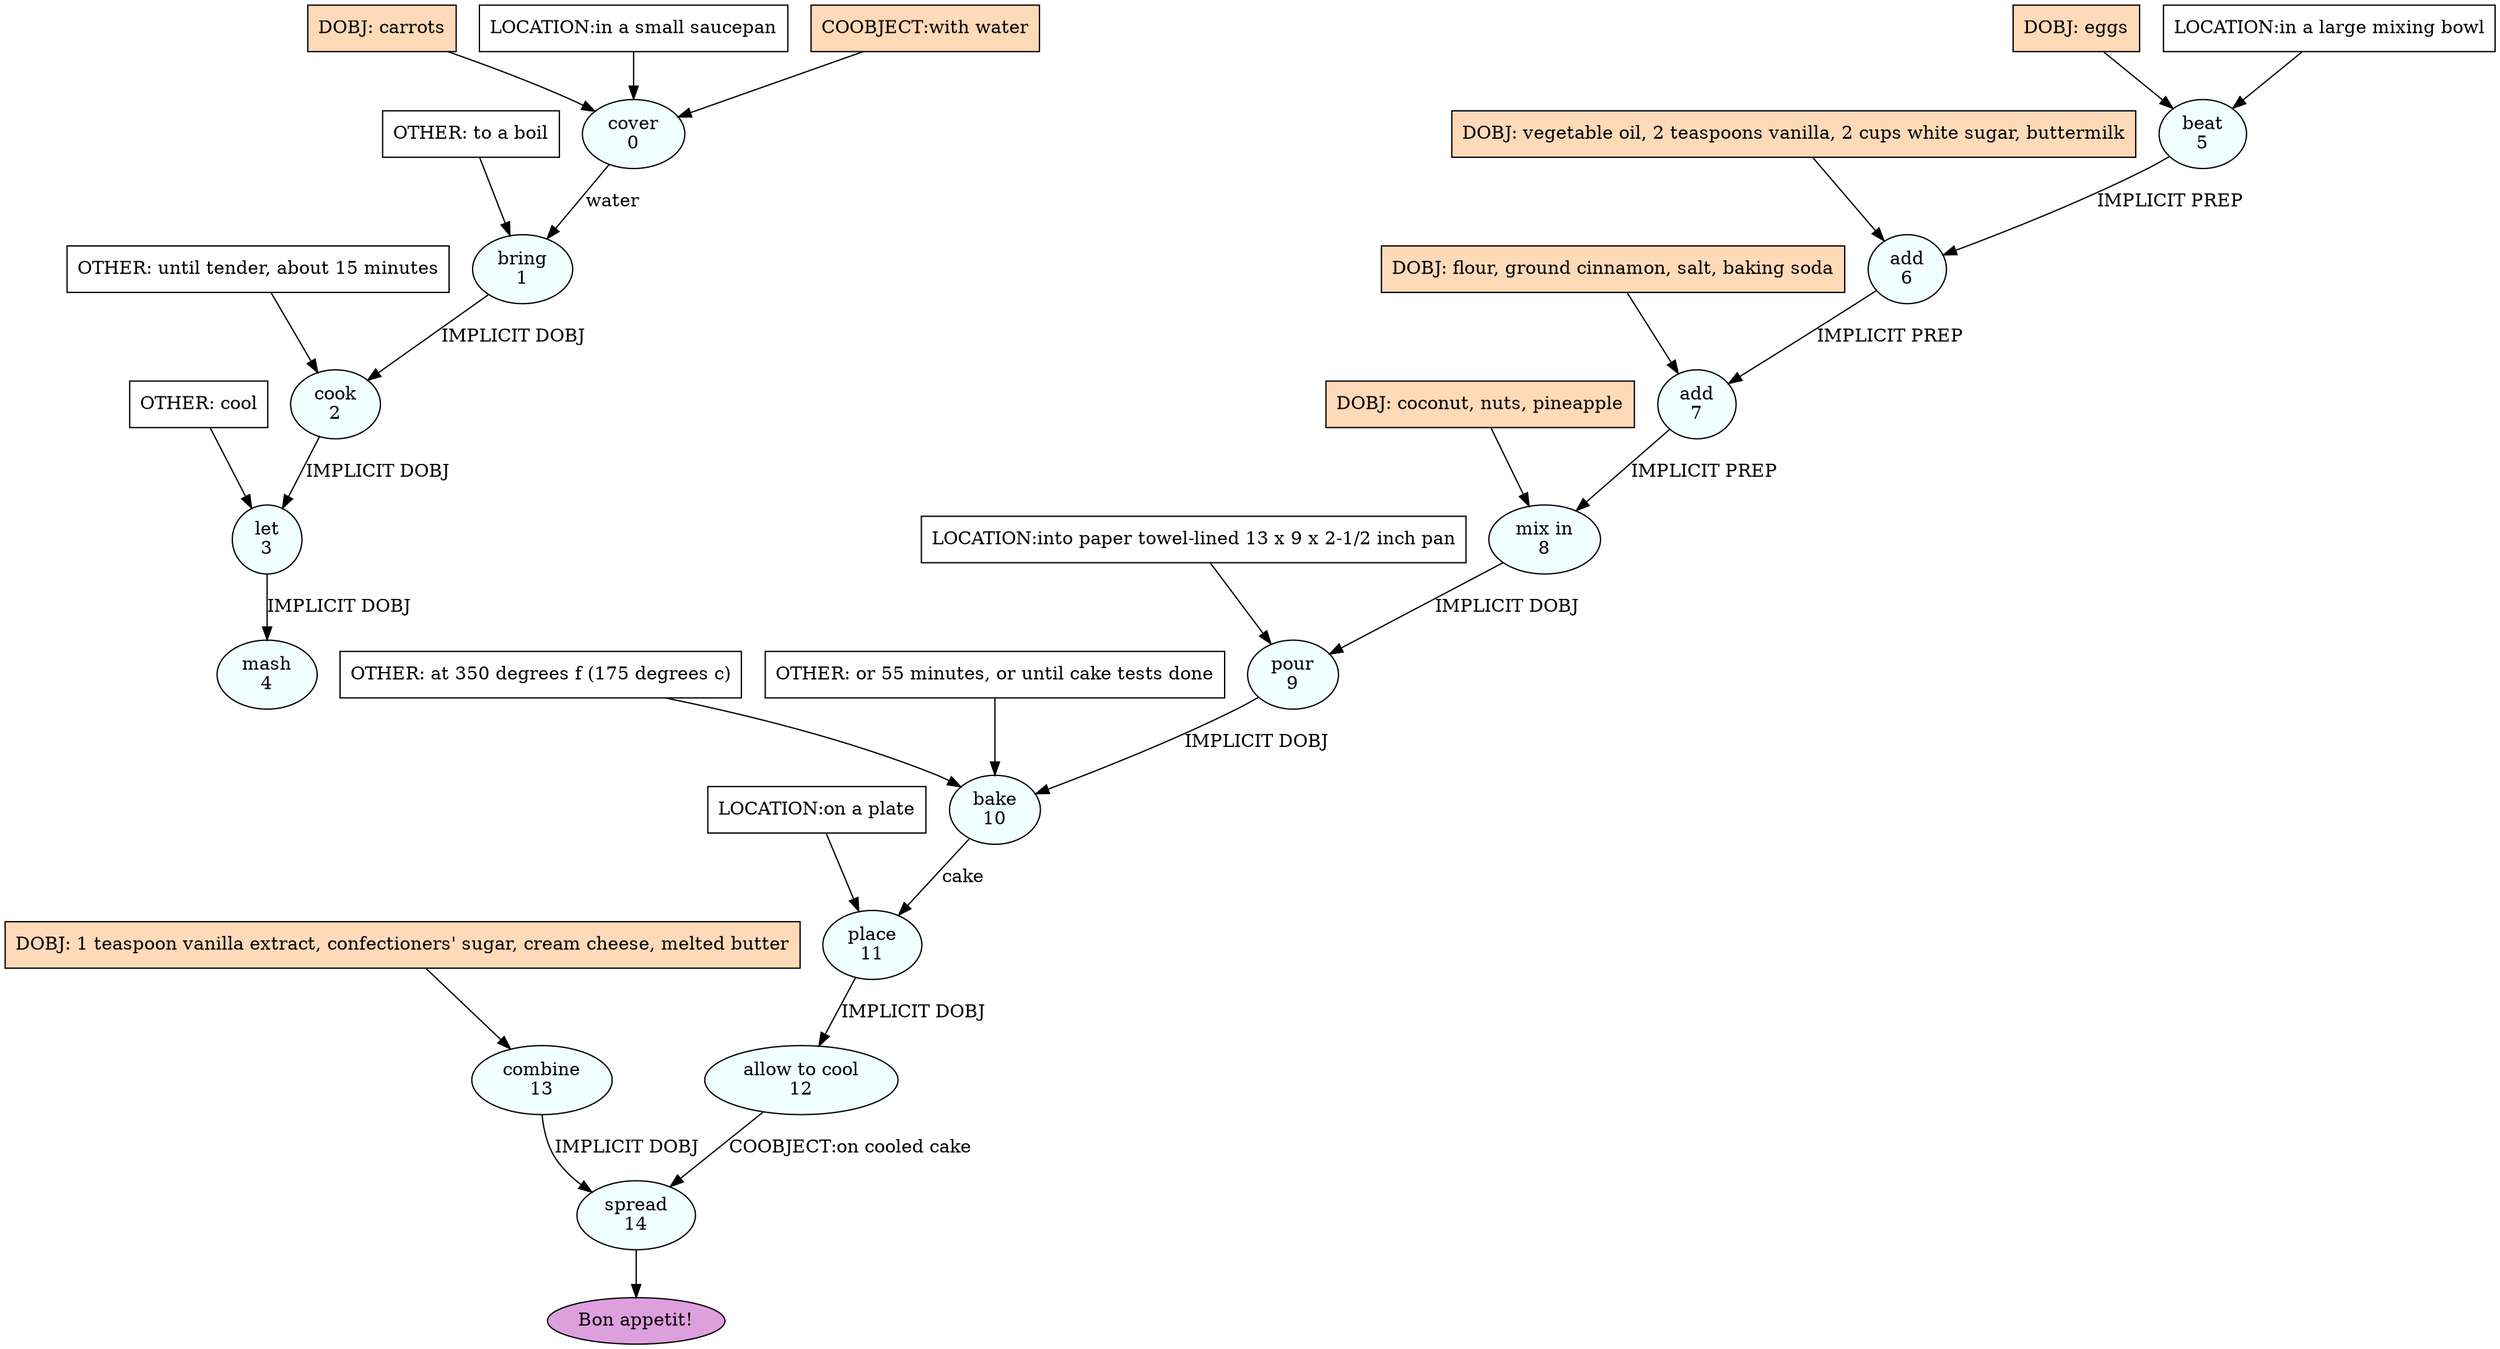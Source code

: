 digraph recipe {
E0[label="cover
0", shape=oval, style=filled, fillcolor=azure]
E1[label="bring
1", shape=oval, style=filled, fillcolor=azure]
E2[label="cook
2", shape=oval, style=filled, fillcolor=azure]
E3[label="let
3", shape=oval, style=filled, fillcolor=azure]
E4[label="mash
4", shape=oval, style=filled, fillcolor=azure]
E5[label="beat
5", shape=oval, style=filled, fillcolor=azure]
E6[label="add
6", shape=oval, style=filled, fillcolor=azure]
E7[label="add
7", shape=oval, style=filled, fillcolor=azure]
E8[label="mix in
8", shape=oval, style=filled, fillcolor=azure]
E9[label="pour
9", shape=oval, style=filled, fillcolor=azure]
E10[label="bake
10", shape=oval, style=filled, fillcolor=azure]
E11[label="place
11", shape=oval, style=filled, fillcolor=azure]
E12[label="allow to cool
12", shape=oval, style=filled, fillcolor=azure]
E13[label="combine
13", shape=oval, style=filled, fillcolor=azure]
E14[label="spread
14", shape=oval, style=filled, fillcolor=azure]
D0[label="DOBJ: carrots", shape=box, style=filled, fillcolor=peachpuff]
D0 -> E0
P0_0[label="LOCATION:in a small saucepan", shape=box, style=filled, fillcolor=white]
P0_0 -> E0
P0_1[label="COOBJECT:with water", shape=box, style=filled, fillcolor=peachpuff]
P0_1 -> E0
D13[label="DOBJ: 1 teaspoon vanilla extract, confectioners' sugar, cream cheese, melted butter", shape=box, style=filled, fillcolor=peachpuff]
D13 -> E13
D5[label="DOBJ: eggs", shape=box, style=filled, fillcolor=peachpuff]
D5 -> E5
P5_0[label="LOCATION:in a large mixing bowl", shape=box, style=filled, fillcolor=white]
P5_0 -> E5
E0 -> E1 [label="water"]
O1_0_0[label="OTHER: to a boil", shape=box, style=filled, fillcolor=white]
O1_0_0 -> E1
E1 -> E2 [label="IMPLICIT DOBJ"]
O2_0_0[label="OTHER: until tender, about 15 minutes", shape=box, style=filled, fillcolor=white]
O2_0_0 -> E2
E2 -> E3 [label="IMPLICIT DOBJ"]
O3_0_0[label="OTHER: cool", shape=box, style=filled, fillcolor=white]
O3_0_0 -> E3
E3 -> E4 [label="IMPLICIT DOBJ"]
D6_ing[label="DOBJ: vegetable oil, 2 teaspoons vanilla, 2 cups white sugar, buttermilk", shape=box, style=filled, fillcolor=peachpuff]
D6_ing -> E6
E5 -> E6 [label="IMPLICIT PREP"]
D7_ing[label="DOBJ: flour, ground cinnamon, salt, baking soda", shape=box, style=filled, fillcolor=peachpuff]
D7_ing -> E7
E6 -> E7 [label="IMPLICIT PREP"]
D8_ing[label="DOBJ: coconut, nuts, pineapple", shape=box, style=filled, fillcolor=peachpuff]
D8_ing -> E8
E7 -> E8 [label="IMPLICIT PREP"]
E8 -> E9 [label="IMPLICIT DOBJ"]
P9_0_0[label="LOCATION:into paper towel-lined 13 x 9 x 2-1/2 inch pan", shape=box, style=filled, fillcolor=white]
P9_0_0 -> E9
E9 -> E10 [label="IMPLICIT DOBJ"]
O10_0_0[label="OTHER: at 350 degrees f (175 degrees c)", shape=box, style=filled, fillcolor=white]
O10_0_0 -> E10
O10_1_0[label="OTHER: or 55 minutes, or until cake tests done", shape=box, style=filled, fillcolor=white]
O10_1_0 -> E10
E10 -> E11 [label="cake"]
P11_0_0[label="LOCATION:on a plate", shape=box, style=filled, fillcolor=white]
P11_0_0 -> E11
E11 -> E12 [label="IMPLICIT DOBJ"]
E13 -> E14 [label="IMPLICIT DOBJ"]
E12 -> E14 [label="COOBJECT:on cooled cake"]
EOR[label="Bon appetit!", shape=oval, style=filled, fillcolor=plum]
E14 -> EOR
}
